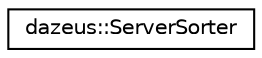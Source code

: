 digraph "Graphical Class Hierarchy"
{
  edge [fontname="Helvetica",fontsize="10",labelfontname="Helvetica",labelfontsize="10"];
  node [fontname="Helvetica",fontsize="10",shape=record];
  rankdir="LR";
  Node1 [label="dazeus::ServerSorter",height=0.2,width=0.4,color="black", fillcolor="white", style="filled",URL="$structdazeus_1_1_server_sorter.html"];
}
